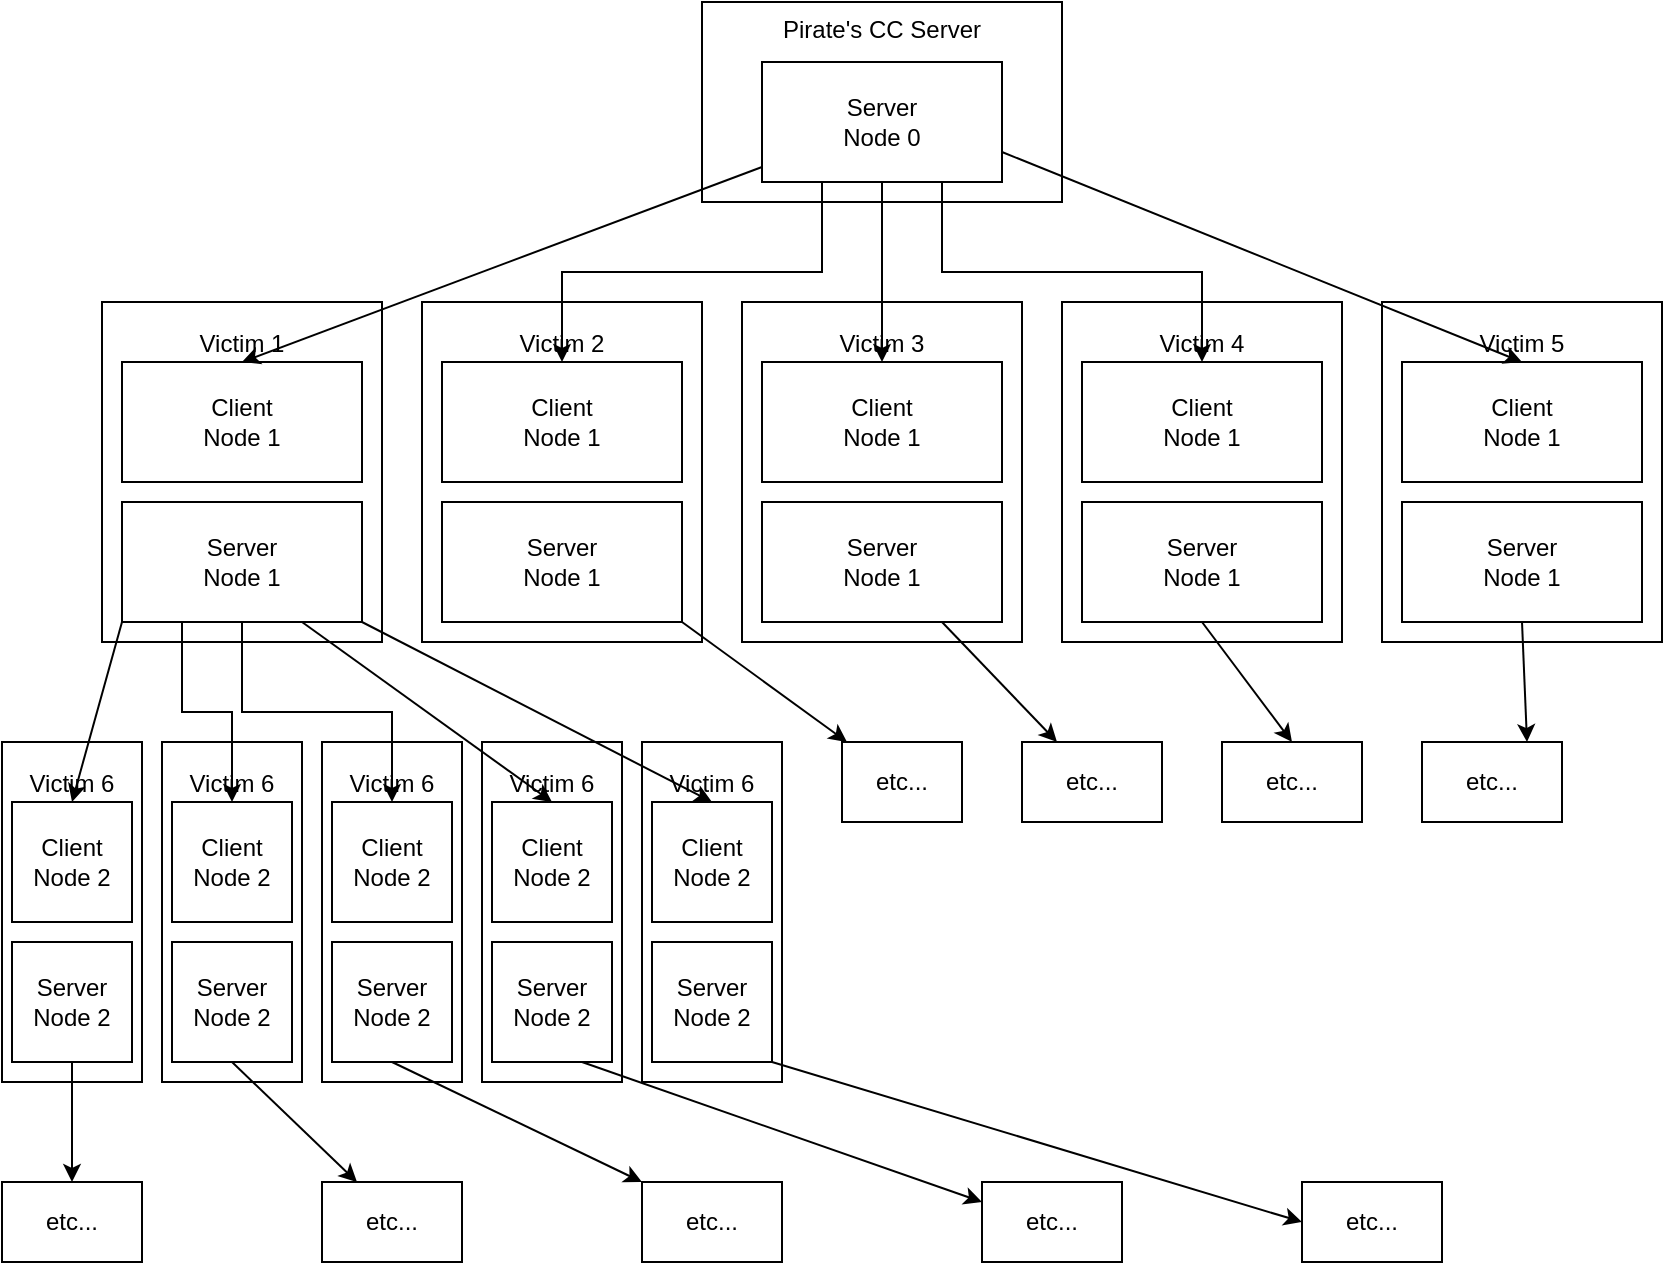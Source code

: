 <mxfile version="24.2.5" type="device">
  <diagram name="Page-1" id="4bZNH5fqXUihEuGH9DZ9">
    <mxGraphModel dx="1113" dy="581" grid="1" gridSize="10" guides="1" tooltips="1" connect="1" arrows="1" fold="1" page="1" pageScale="1" pageWidth="850" pageHeight="1100" math="0" shadow="0">
      <root>
        <mxCell id="0" />
        <mxCell id="1" parent="0" />
        <mxCell id="KkzaRJc-Y2wqKAdUkZ55-12" value="" style="group" vertex="1" connectable="0" parent="1">
          <mxGeometry x="60" y="170" width="140" height="170" as="geometry" />
        </mxCell>
        <mxCell id="KkzaRJc-Y2wqKAdUkZ55-9" value="&lt;div&gt;Victim 1&lt;/div&gt;&lt;div&gt;&lt;br&gt;&lt;/div&gt;&lt;div&gt;&lt;br&gt;&lt;/div&gt;&lt;div&gt;&lt;br&gt;&lt;/div&gt;&lt;div&gt;&lt;br&gt;&lt;/div&gt;&lt;div&gt;&lt;br&gt;&lt;/div&gt;&lt;div&gt;&lt;br&gt;&lt;/div&gt;&lt;div&gt;&lt;br&gt;&lt;/div&gt;&lt;div&gt;&lt;br&gt;&lt;/div&gt;&lt;div&gt;&lt;br&gt;&lt;/div&gt;" style="rounded=0;whiteSpace=wrap;html=1;" vertex="1" parent="KkzaRJc-Y2wqKAdUkZ55-12">
          <mxGeometry width="140" height="170" as="geometry" />
        </mxCell>
        <mxCell id="KkzaRJc-Y2wqKAdUkZ55-2" value="&lt;div&gt;Client&lt;/div&gt;&lt;div&gt;Node 1&lt;br&gt;&lt;/div&gt;" style="rounded=0;whiteSpace=wrap;html=1;" vertex="1" parent="KkzaRJc-Y2wqKAdUkZ55-12">
          <mxGeometry x="10" y="30" width="120" height="60" as="geometry" />
        </mxCell>
        <mxCell id="KkzaRJc-Y2wqKAdUkZ55-11" value="&lt;div&gt;Server&lt;br&gt;&lt;/div&gt;&lt;div&gt;Node 1&lt;br&gt;&lt;/div&gt;" style="rounded=0;whiteSpace=wrap;html=1;" vertex="1" parent="KkzaRJc-Y2wqKAdUkZ55-12">
          <mxGeometry x="10" y="100" width="120" height="60" as="geometry" />
        </mxCell>
        <mxCell id="KkzaRJc-Y2wqKAdUkZ55-13" value="" style="group" vertex="1" connectable="0" parent="1">
          <mxGeometry x="220" y="170" width="140" height="170" as="geometry" />
        </mxCell>
        <mxCell id="KkzaRJc-Y2wqKAdUkZ55-14" value="&lt;div&gt;Victim 2&lt;br&gt;&lt;/div&gt;&lt;div&gt;&lt;br&gt;&lt;/div&gt;&lt;div&gt;&lt;br&gt;&lt;/div&gt;&lt;div&gt;&lt;br&gt;&lt;/div&gt;&lt;div&gt;&lt;br&gt;&lt;/div&gt;&lt;div&gt;&lt;br&gt;&lt;/div&gt;&lt;div&gt;&lt;br&gt;&lt;/div&gt;&lt;div&gt;&lt;br&gt;&lt;/div&gt;&lt;div&gt;&lt;br&gt;&lt;/div&gt;&lt;div&gt;&lt;br&gt;&lt;/div&gt;" style="rounded=0;whiteSpace=wrap;html=1;" vertex="1" parent="KkzaRJc-Y2wqKAdUkZ55-13">
          <mxGeometry width="140" height="170" as="geometry" />
        </mxCell>
        <mxCell id="KkzaRJc-Y2wqKAdUkZ55-15" value="&lt;div&gt;Client&lt;/div&gt;&lt;div&gt;Node 1&lt;br&gt;&lt;/div&gt;" style="rounded=0;whiteSpace=wrap;html=1;" vertex="1" parent="KkzaRJc-Y2wqKAdUkZ55-13">
          <mxGeometry x="10" y="30" width="120" height="60" as="geometry" />
        </mxCell>
        <mxCell id="KkzaRJc-Y2wqKAdUkZ55-16" value="&lt;div&gt;Server&lt;br&gt;&lt;/div&gt;&lt;div&gt;Node 1&lt;br&gt;&lt;/div&gt;" style="rounded=0;whiteSpace=wrap;html=1;" vertex="1" parent="KkzaRJc-Y2wqKAdUkZ55-13">
          <mxGeometry x="10" y="100" width="120" height="60" as="geometry" />
        </mxCell>
        <mxCell id="KkzaRJc-Y2wqKAdUkZ55-17" value="" style="group" vertex="1" connectable="0" parent="1">
          <mxGeometry x="380" y="170" width="140" height="170" as="geometry" />
        </mxCell>
        <mxCell id="KkzaRJc-Y2wqKAdUkZ55-18" value="&lt;div&gt;Victim 3&lt;br&gt;&lt;/div&gt;&lt;div&gt;&lt;br&gt;&lt;/div&gt;&lt;div&gt;&lt;br&gt;&lt;/div&gt;&lt;div&gt;&lt;br&gt;&lt;/div&gt;&lt;div&gt;&lt;br&gt;&lt;/div&gt;&lt;div&gt;&lt;br&gt;&lt;/div&gt;&lt;div&gt;&lt;br&gt;&lt;/div&gt;&lt;div&gt;&lt;br&gt;&lt;/div&gt;&lt;div&gt;&lt;br&gt;&lt;/div&gt;&lt;div&gt;&lt;br&gt;&lt;/div&gt;" style="rounded=0;whiteSpace=wrap;html=1;" vertex="1" parent="KkzaRJc-Y2wqKAdUkZ55-17">
          <mxGeometry width="140" height="170" as="geometry" />
        </mxCell>
        <mxCell id="KkzaRJc-Y2wqKAdUkZ55-19" value="&lt;div&gt;Client&lt;/div&gt;&lt;div&gt;Node 1&lt;br&gt;&lt;/div&gt;" style="rounded=0;whiteSpace=wrap;html=1;" vertex="1" parent="KkzaRJc-Y2wqKAdUkZ55-17">
          <mxGeometry x="10" y="30" width="120" height="60" as="geometry" />
        </mxCell>
        <mxCell id="KkzaRJc-Y2wqKAdUkZ55-20" value="&lt;div&gt;Server&lt;br&gt;&lt;/div&gt;&lt;div&gt;Node 1&lt;br&gt;&lt;/div&gt;" style="rounded=0;whiteSpace=wrap;html=1;" vertex="1" parent="KkzaRJc-Y2wqKAdUkZ55-17">
          <mxGeometry x="10" y="100" width="120" height="60" as="geometry" />
        </mxCell>
        <mxCell id="KkzaRJc-Y2wqKAdUkZ55-21" value="" style="group" vertex="1" connectable="0" parent="1">
          <mxGeometry x="540" y="170" width="140" height="170" as="geometry" />
        </mxCell>
        <mxCell id="KkzaRJc-Y2wqKAdUkZ55-22" value="&lt;div&gt;Victim 4&lt;br&gt;&lt;/div&gt;&lt;div&gt;&lt;br&gt;&lt;/div&gt;&lt;div&gt;&lt;br&gt;&lt;/div&gt;&lt;div&gt;&lt;br&gt;&lt;/div&gt;&lt;div&gt;&lt;br&gt;&lt;/div&gt;&lt;div&gt;&lt;br&gt;&lt;/div&gt;&lt;div&gt;&lt;br&gt;&lt;/div&gt;&lt;div&gt;&lt;br&gt;&lt;/div&gt;&lt;div&gt;&lt;br&gt;&lt;/div&gt;&lt;div&gt;&lt;br&gt;&lt;/div&gt;" style="rounded=0;whiteSpace=wrap;html=1;" vertex="1" parent="KkzaRJc-Y2wqKAdUkZ55-21">
          <mxGeometry width="140" height="170" as="geometry" />
        </mxCell>
        <mxCell id="KkzaRJc-Y2wqKAdUkZ55-23" value="&lt;div&gt;Client&lt;/div&gt;&lt;div&gt;Node 1&lt;br&gt;&lt;/div&gt;" style="rounded=0;whiteSpace=wrap;html=1;" vertex="1" parent="KkzaRJc-Y2wqKAdUkZ55-21">
          <mxGeometry x="10" y="30" width="120" height="60" as="geometry" />
        </mxCell>
        <mxCell id="KkzaRJc-Y2wqKAdUkZ55-24" value="&lt;div&gt;Server&lt;br&gt;&lt;/div&gt;&lt;div&gt;Node 1&lt;br&gt;&lt;/div&gt;" style="rounded=0;whiteSpace=wrap;html=1;" vertex="1" parent="KkzaRJc-Y2wqKAdUkZ55-21">
          <mxGeometry x="10" y="100" width="120" height="60" as="geometry" />
        </mxCell>
        <mxCell id="KkzaRJc-Y2wqKAdUkZ55-26" value="" style="group" vertex="1" connectable="0" parent="1">
          <mxGeometry x="700" y="170" width="140" height="170" as="geometry" />
        </mxCell>
        <mxCell id="KkzaRJc-Y2wqKAdUkZ55-27" value="&lt;div&gt;Victim 5&lt;br&gt;&lt;/div&gt;&lt;div&gt;&lt;br&gt;&lt;/div&gt;&lt;div&gt;&lt;br&gt;&lt;/div&gt;&lt;div&gt;&lt;br&gt;&lt;/div&gt;&lt;div&gt;&lt;br&gt;&lt;/div&gt;&lt;div&gt;&lt;br&gt;&lt;/div&gt;&lt;div&gt;&lt;br&gt;&lt;/div&gt;&lt;div&gt;&lt;br&gt;&lt;/div&gt;&lt;div&gt;&lt;br&gt;&lt;/div&gt;&lt;div&gt;&lt;br&gt;&lt;/div&gt;" style="rounded=0;whiteSpace=wrap;html=1;" vertex="1" parent="KkzaRJc-Y2wqKAdUkZ55-26">
          <mxGeometry width="140" height="170" as="geometry" />
        </mxCell>
        <mxCell id="KkzaRJc-Y2wqKAdUkZ55-28" value="&lt;div&gt;Client&lt;/div&gt;&lt;div&gt;Node 1&lt;br&gt;&lt;/div&gt;" style="rounded=0;whiteSpace=wrap;html=1;" vertex="1" parent="KkzaRJc-Y2wqKAdUkZ55-26">
          <mxGeometry x="10" y="30" width="120" height="60" as="geometry" />
        </mxCell>
        <mxCell id="KkzaRJc-Y2wqKAdUkZ55-29" value="&lt;div&gt;Server&lt;br&gt;&lt;/div&gt;&lt;div&gt;Node 1&lt;br&gt;&lt;/div&gt;" style="rounded=0;whiteSpace=wrap;html=1;" vertex="1" parent="KkzaRJc-Y2wqKAdUkZ55-26">
          <mxGeometry x="10" y="100" width="120" height="60" as="geometry" />
        </mxCell>
        <mxCell id="KkzaRJc-Y2wqKAdUkZ55-30" value="" style="group" vertex="1" connectable="0" parent="1">
          <mxGeometry x="360" y="20" width="180" height="100" as="geometry" />
        </mxCell>
        <mxCell id="KkzaRJc-Y2wqKAdUkZ55-7" value="Pirate&#39;s CC Server&lt;br&gt;&lt;div&gt;&lt;br&gt;&lt;/div&gt;&lt;div&gt;&lt;br&gt;&lt;/div&gt;&lt;div&gt;&lt;br&gt;&lt;/div&gt;&lt;div&gt;&lt;br&gt;&lt;/div&gt;&lt;div&gt;&lt;br&gt;&lt;/div&gt;" style="rounded=0;whiteSpace=wrap;html=1;" vertex="1" parent="KkzaRJc-Y2wqKAdUkZ55-30">
          <mxGeometry width="180" height="100" as="geometry" />
        </mxCell>
        <mxCell id="KkzaRJc-Y2wqKAdUkZ55-1" value="&lt;div&gt;Server&lt;/div&gt;&lt;div&gt;Node 0&lt;br&gt;&lt;/div&gt;" style="rounded=0;whiteSpace=wrap;html=1;" vertex="1" parent="KkzaRJc-Y2wqKAdUkZ55-30">
          <mxGeometry x="30" y="30" width="120" height="60" as="geometry" />
        </mxCell>
        <mxCell id="KkzaRJc-Y2wqKAdUkZ55-31" value="" style="endArrow=classic;html=1;rounded=0;entryX=0.5;entryY=0;entryDx=0;entryDy=0;" edge="1" parent="1" source="KkzaRJc-Y2wqKAdUkZ55-1" target="KkzaRJc-Y2wqKAdUkZ55-2">
          <mxGeometry width="50" height="50" relative="1" as="geometry">
            <mxPoint x="400" y="320" as="sourcePoint" />
            <mxPoint x="450" y="270" as="targetPoint" />
          </mxGeometry>
        </mxCell>
        <mxCell id="KkzaRJc-Y2wqKAdUkZ55-32" style="edgeStyle=orthogonalEdgeStyle;rounded=0;orthogonalLoop=1;jettySize=auto;html=1;exitX=0.25;exitY=1;exitDx=0;exitDy=0;" edge="1" parent="1" source="KkzaRJc-Y2wqKAdUkZ55-1" target="KkzaRJc-Y2wqKAdUkZ55-15">
          <mxGeometry relative="1" as="geometry" />
        </mxCell>
        <mxCell id="KkzaRJc-Y2wqKAdUkZ55-33" style="edgeStyle=orthogonalEdgeStyle;rounded=0;orthogonalLoop=1;jettySize=auto;html=1;exitX=0.5;exitY=1;exitDx=0;exitDy=0;" edge="1" parent="1" source="KkzaRJc-Y2wqKAdUkZ55-1" target="KkzaRJc-Y2wqKAdUkZ55-19">
          <mxGeometry relative="1" as="geometry" />
        </mxCell>
        <mxCell id="KkzaRJc-Y2wqKAdUkZ55-34" style="edgeStyle=orthogonalEdgeStyle;rounded=0;orthogonalLoop=1;jettySize=auto;html=1;exitX=0.75;exitY=1;exitDx=0;exitDy=0;" edge="1" parent="1" source="KkzaRJc-Y2wqKAdUkZ55-1" target="KkzaRJc-Y2wqKAdUkZ55-23">
          <mxGeometry relative="1" as="geometry" />
        </mxCell>
        <mxCell id="KkzaRJc-Y2wqKAdUkZ55-35" value="" style="endArrow=classic;html=1;rounded=0;entryX=0.5;entryY=0;entryDx=0;entryDy=0;exitX=1;exitY=0.75;exitDx=0;exitDy=0;" edge="1" parent="1" source="KkzaRJc-Y2wqKAdUkZ55-1" target="KkzaRJc-Y2wqKAdUkZ55-28">
          <mxGeometry width="50" height="50" relative="1" as="geometry">
            <mxPoint x="400" y="320" as="sourcePoint" />
            <mxPoint x="450" y="270" as="targetPoint" />
          </mxGeometry>
        </mxCell>
        <mxCell id="KkzaRJc-Y2wqKAdUkZ55-36" value="" style="group" vertex="1" connectable="0" parent="1">
          <mxGeometry x="10" y="390" width="70" height="170" as="geometry" />
        </mxCell>
        <mxCell id="KkzaRJc-Y2wqKAdUkZ55-37" value="&lt;div&gt;Victim 6&lt;br&gt;&lt;/div&gt;&lt;div&gt;&lt;br&gt;&lt;/div&gt;&lt;div&gt;&lt;br&gt;&lt;/div&gt;&lt;div&gt;&lt;br&gt;&lt;/div&gt;&lt;div&gt;&lt;br&gt;&lt;/div&gt;&lt;div&gt;&lt;br&gt;&lt;/div&gt;&lt;div&gt;&lt;br&gt;&lt;/div&gt;&lt;div&gt;&lt;br&gt;&lt;/div&gt;&lt;div&gt;&lt;br&gt;&lt;/div&gt;&lt;div&gt;&lt;br&gt;&lt;/div&gt;" style="rounded=0;whiteSpace=wrap;html=1;" vertex="1" parent="KkzaRJc-Y2wqKAdUkZ55-36">
          <mxGeometry width="70" height="170" as="geometry" />
        </mxCell>
        <mxCell id="KkzaRJc-Y2wqKAdUkZ55-38" value="&lt;div&gt;Client&lt;/div&gt;&lt;div&gt;Node 2&lt;br&gt;&lt;/div&gt;" style="rounded=0;whiteSpace=wrap;html=1;" vertex="1" parent="KkzaRJc-Y2wqKAdUkZ55-36">
          <mxGeometry x="5" y="30" width="60.0" height="60" as="geometry" />
        </mxCell>
        <mxCell id="KkzaRJc-Y2wqKAdUkZ55-39" value="&lt;div&gt;Server&lt;br&gt;&lt;/div&gt;&lt;div&gt;Node 2&lt;br&gt;&lt;/div&gt;" style="rounded=0;whiteSpace=wrap;html=1;" vertex="1" parent="KkzaRJc-Y2wqKAdUkZ55-36">
          <mxGeometry x="5" y="100" width="60.0" height="60" as="geometry" />
        </mxCell>
        <mxCell id="KkzaRJc-Y2wqKAdUkZ55-40" value="" style="group" vertex="1" connectable="0" parent="1">
          <mxGeometry x="90" y="390" width="70" height="170" as="geometry" />
        </mxCell>
        <mxCell id="KkzaRJc-Y2wqKAdUkZ55-41" value="&lt;div&gt;Victim 6&lt;br&gt;&lt;/div&gt;&lt;div&gt;&lt;br&gt;&lt;/div&gt;&lt;div&gt;&lt;br&gt;&lt;/div&gt;&lt;div&gt;&lt;br&gt;&lt;/div&gt;&lt;div&gt;&lt;br&gt;&lt;/div&gt;&lt;div&gt;&lt;br&gt;&lt;/div&gt;&lt;div&gt;&lt;br&gt;&lt;/div&gt;&lt;div&gt;&lt;br&gt;&lt;/div&gt;&lt;div&gt;&lt;br&gt;&lt;/div&gt;&lt;div&gt;&lt;br&gt;&lt;/div&gt;" style="rounded=0;whiteSpace=wrap;html=1;" vertex="1" parent="KkzaRJc-Y2wqKAdUkZ55-40">
          <mxGeometry width="70" height="170" as="geometry" />
        </mxCell>
        <mxCell id="KkzaRJc-Y2wqKAdUkZ55-42" value="&lt;div&gt;Client&lt;/div&gt;&lt;div&gt;Node 2&lt;br&gt;&lt;/div&gt;" style="rounded=0;whiteSpace=wrap;html=1;" vertex="1" parent="KkzaRJc-Y2wqKAdUkZ55-40">
          <mxGeometry x="5" y="30" width="60.0" height="60" as="geometry" />
        </mxCell>
        <mxCell id="KkzaRJc-Y2wqKAdUkZ55-43" value="&lt;div&gt;Server&lt;br&gt;&lt;/div&gt;&lt;div&gt;Node 2&lt;br&gt;&lt;/div&gt;" style="rounded=0;whiteSpace=wrap;html=1;" vertex="1" parent="KkzaRJc-Y2wqKAdUkZ55-40">
          <mxGeometry x="5" y="100" width="60.0" height="60" as="geometry" />
        </mxCell>
        <mxCell id="KkzaRJc-Y2wqKAdUkZ55-44" value="" style="group" vertex="1" connectable="0" parent="1">
          <mxGeometry x="170" y="390" width="70" height="170" as="geometry" />
        </mxCell>
        <mxCell id="KkzaRJc-Y2wqKAdUkZ55-45" value="&lt;div&gt;Victim 6&lt;br&gt;&lt;/div&gt;&lt;div&gt;&lt;br&gt;&lt;/div&gt;&lt;div&gt;&lt;br&gt;&lt;/div&gt;&lt;div&gt;&lt;br&gt;&lt;/div&gt;&lt;div&gt;&lt;br&gt;&lt;/div&gt;&lt;div&gt;&lt;br&gt;&lt;/div&gt;&lt;div&gt;&lt;br&gt;&lt;/div&gt;&lt;div&gt;&lt;br&gt;&lt;/div&gt;&lt;div&gt;&lt;br&gt;&lt;/div&gt;&lt;div&gt;&lt;br&gt;&lt;/div&gt;" style="rounded=0;whiteSpace=wrap;html=1;" vertex="1" parent="KkzaRJc-Y2wqKAdUkZ55-44">
          <mxGeometry width="70" height="170" as="geometry" />
        </mxCell>
        <mxCell id="KkzaRJc-Y2wqKAdUkZ55-46" value="&lt;div&gt;Client&lt;/div&gt;&lt;div&gt;Node 2&lt;br&gt;&lt;/div&gt;" style="rounded=0;whiteSpace=wrap;html=1;" vertex="1" parent="KkzaRJc-Y2wqKAdUkZ55-44">
          <mxGeometry x="5" y="30" width="60.0" height="60" as="geometry" />
        </mxCell>
        <mxCell id="KkzaRJc-Y2wqKAdUkZ55-47" value="&lt;div&gt;Server&lt;br&gt;&lt;/div&gt;&lt;div&gt;Node 2&lt;br&gt;&lt;/div&gt;" style="rounded=0;whiteSpace=wrap;html=1;" vertex="1" parent="KkzaRJc-Y2wqKAdUkZ55-44">
          <mxGeometry x="5" y="100" width="60.0" height="60" as="geometry" />
        </mxCell>
        <mxCell id="KkzaRJc-Y2wqKAdUkZ55-48" value="" style="group" vertex="1" connectable="0" parent="1">
          <mxGeometry x="250" y="390" width="70" height="170" as="geometry" />
        </mxCell>
        <mxCell id="KkzaRJc-Y2wqKAdUkZ55-49" value="&lt;div&gt;Victim 6&lt;br&gt;&lt;/div&gt;&lt;div&gt;&lt;br&gt;&lt;/div&gt;&lt;div&gt;&lt;br&gt;&lt;/div&gt;&lt;div&gt;&lt;br&gt;&lt;/div&gt;&lt;div&gt;&lt;br&gt;&lt;/div&gt;&lt;div&gt;&lt;br&gt;&lt;/div&gt;&lt;div&gt;&lt;br&gt;&lt;/div&gt;&lt;div&gt;&lt;br&gt;&lt;/div&gt;&lt;div&gt;&lt;br&gt;&lt;/div&gt;&lt;div&gt;&lt;br&gt;&lt;/div&gt;" style="rounded=0;whiteSpace=wrap;html=1;" vertex="1" parent="KkzaRJc-Y2wqKAdUkZ55-48">
          <mxGeometry width="70" height="170" as="geometry" />
        </mxCell>
        <mxCell id="KkzaRJc-Y2wqKAdUkZ55-50" value="&lt;div&gt;Client&lt;/div&gt;&lt;div&gt;Node 2&lt;br&gt;&lt;/div&gt;" style="rounded=0;whiteSpace=wrap;html=1;" vertex="1" parent="KkzaRJc-Y2wqKAdUkZ55-48">
          <mxGeometry x="5" y="30" width="60.0" height="60" as="geometry" />
        </mxCell>
        <mxCell id="KkzaRJc-Y2wqKAdUkZ55-51" value="&lt;div&gt;Server&lt;br&gt;&lt;/div&gt;&lt;div&gt;Node 2&lt;br&gt;&lt;/div&gt;" style="rounded=0;whiteSpace=wrap;html=1;" vertex="1" parent="KkzaRJc-Y2wqKAdUkZ55-48">
          <mxGeometry x="5" y="100" width="60.0" height="60" as="geometry" />
        </mxCell>
        <mxCell id="KkzaRJc-Y2wqKAdUkZ55-52" value="" style="group" vertex="1" connectable="0" parent="1">
          <mxGeometry x="330" y="390" width="70" height="170" as="geometry" />
        </mxCell>
        <mxCell id="KkzaRJc-Y2wqKAdUkZ55-53" value="&lt;div&gt;Victim 6&lt;br&gt;&lt;/div&gt;&lt;div&gt;&lt;br&gt;&lt;/div&gt;&lt;div&gt;&lt;br&gt;&lt;/div&gt;&lt;div&gt;&lt;br&gt;&lt;/div&gt;&lt;div&gt;&lt;br&gt;&lt;/div&gt;&lt;div&gt;&lt;br&gt;&lt;/div&gt;&lt;div&gt;&lt;br&gt;&lt;/div&gt;&lt;div&gt;&lt;br&gt;&lt;/div&gt;&lt;div&gt;&lt;br&gt;&lt;/div&gt;&lt;div&gt;&lt;br&gt;&lt;/div&gt;" style="rounded=0;whiteSpace=wrap;html=1;" vertex="1" parent="KkzaRJc-Y2wqKAdUkZ55-52">
          <mxGeometry width="70" height="170" as="geometry" />
        </mxCell>
        <mxCell id="KkzaRJc-Y2wqKAdUkZ55-54" value="&lt;div&gt;Client&lt;/div&gt;&lt;div&gt;Node 2&lt;br&gt;&lt;/div&gt;" style="rounded=0;whiteSpace=wrap;html=1;" vertex="1" parent="KkzaRJc-Y2wqKAdUkZ55-52">
          <mxGeometry x="5" y="30" width="60.0" height="60" as="geometry" />
        </mxCell>
        <mxCell id="KkzaRJc-Y2wqKAdUkZ55-55" value="&lt;div&gt;Server&lt;br&gt;&lt;/div&gt;&lt;div&gt;Node 2&lt;br&gt;&lt;/div&gt;" style="rounded=0;whiteSpace=wrap;html=1;" vertex="1" parent="KkzaRJc-Y2wqKAdUkZ55-52">
          <mxGeometry x="5" y="100" width="60.0" height="60" as="geometry" />
        </mxCell>
        <mxCell id="KkzaRJc-Y2wqKAdUkZ55-56" value="" style="endArrow=classic;html=1;rounded=0;exitX=0;exitY=1;exitDx=0;exitDy=0;entryX=0.5;entryY=0;entryDx=0;entryDy=0;" edge="1" parent="1" source="KkzaRJc-Y2wqKAdUkZ55-11" target="KkzaRJc-Y2wqKAdUkZ55-38">
          <mxGeometry width="50" height="50" relative="1" as="geometry">
            <mxPoint x="350" y="360" as="sourcePoint" />
            <mxPoint x="400" y="310" as="targetPoint" />
          </mxGeometry>
        </mxCell>
        <mxCell id="KkzaRJc-Y2wqKAdUkZ55-57" value="" style="endArrow=classic;html=1;rounded=0;exitX=1;exitY=1;exitDx=0;exitDy=0;entryX=0.5;entryY=0;entryDx=0;entryDy=0;" edge="1" parent="1" source="KkzaRJc-Y2wqKAdUkZ55-11" target="KkzaRJc-Y2wqKAdUkZ55-54">
          <mxGeometry width="50" height="50" relative="1" as="geometry">
            <mxPoint x="350" y="360" as="sourcePoint" />
            <mxPoint x="400" y="310" as="targetPoint" />
          </mxGeometry>
        </mxCell>
        <mxCell id="KkzaRJc-Y2wqKAdUkZ55-58" style="edgeStyle=orthogonalEdgeStyle;rounded=0;orthogonalLoop=1;jettySize=auto;html=1;exitX=0.25;exitY=1;exitDx=0;exitDy=0;" edge="1" parent="1" source="KkzaRJc-Y2wqKAdUkZ55-11" target="KkzaRJc-Y2wqKAdUkZ55-42">
          <mxGeometry relative="1" as="geometry" />
        </mxCell>
        <mxCell id="KkzaRJc-Y2wqKAdUkZ55-59" style="edgeStyle=orthogonalEdgeStyle;rounded=0;orthogonalLoop=1;jettySize=auto;html=1;exitX=0.5;exitY=1;exitDx=0;exitDy=0;" edge="1" parent="1" source="KkzaRJc-Y2wqKAdUkZ55-11" target="KkzaRJc-Y2wqKAdUkZ55-46">
          <mxGeometry relative="1" as="geometry" />
        </mxCell>
        <mxCell id="KkzaRJc-Y2wqKAdUkZ55-61" value="" style="endArrow=classic;html=1;rounded=0;exitX=0.75;exitY=1;exitDx=0;exitDy=0;entryX=0.5;entryY=0;entryDx=0;entryDy=0;" edge="1" parent="1" source="KkzaRJc-Y2wqKAdUkZ55-11" target="KkzaRJc-Y2wqKAdUkZ55-50">
          <mxGeometry width="50" height="50" relative="1" as="geometry">
            <mxPoint x="350" y="360" as="sourcePoint" />
            <mxPoint x="400" y="310" as="targetPoint" />
          </mxGeometry>
        </mxCell>
        <mxCell id="KkzaRJc-Y2wqKAdUkZ55-62" value="etc..." style="rounded=0;whiteSpace=wrap;html=1;" vertex="1" parent="1">
          <mxGeometry x="430" y="390" width="60" height="40" as="geometry" />
        </mxCell>
        <mxCell id="KkzaRJc-Y2wqKAdUkZ55-63" value="" style="endArrow=classic;html=1;rounded=0;exitX=1;exitY=1;exitDx=0;exitDy=0;" edge="1" parent="1" source="KkzaRJc-Y2wqKAdUkZ55-16" target="KkzaRJc-Y2wqKAdUkZ55-62">
          <mxGeometry width="50" height="50" relative="1" as="geometry">
            <mxPoint x="350" y="360" as="sourcePoint" />
            <mxPoint x="400" y="310" as="targetPoint" />
          </mxGeometry>
        </mxCell>
        <mxCell id="KkzaRJc-Y2wqKAdUkZ55-64" value="etc..." style="rounded=0;whiteSpace=wrap;html=1;" vertex="1" parent="1">
          <mxGeometry x="520" y="390" width="70" height="40" as="geometry" />
        </mxCell>
        <mxCell id="KkzaRJc-Y2wqKAdUkZ55-65" value="etc..." style="rounded=0;whiteSpace=wrap;html=1;" vertex="1" parent="1">
          <mxGeometry x="620" y="390" width="70" height="40" as="geometry" />
        </mxCell>
        <mxCell id="KkzaRJc-Y2wqKAdUkZ55-66" value="etc..." style="rounded=0;whiteSpace=wrap;html=1;" vertex="1" parent="1">
          <mxGeometry x="720" y="390" width="70" height="40" as="geometry" />
        </mxCell>
        <mxCell id="KkzaRJc-Y2wqKAdUkZ55-67" value="" style="endArrow=classic;html=1;rounded=0;exitX=0.75;exitY=1;exitDx=0;exitDy=0;entryX=0.25;entryY=0;entryDx=0;entryDy=0;" edge="1" parent="1" source="KkzaRJc-Y2wqKAdUkZ55-20" target="KkzaRJc-Y2wqKAdUkZ55-64">
          <mxGeometry width="50" height="50" relative="1" as="geometry">
            <mxPoint x="350" y="360" as="sourcePoint" />
            <mxPoint x="400" y="310" as="targetPoint" />
          </mxGeometry>
        </mxCell>
        <mxCell id="KkzaRJc-Y2wqKAdUkZ55-68" value="" style="endArrow=classic;html=1;rounded=0;exitX=0.5;exitY=1;exitDx=0;exitDy=0;entryX=0.5;entryY=0;entryDx=0;entryDy=0;" edge="1" parent="1" source="KkzaRJc-Y2wqKAdUkZ55-24" target="KkzaRJc-Y2wqKAdUkZ55-65">
          <mxGeometry width="50" height="50" relative="1" as="geometry">
            <mxPoint x="350" y="360" as="sourcePoint" />
            <mxPoint x="400" y="310" as="targetPoint" />
          </mxGeometry>
        </mxCell>
        <mxCell id="KkzaRJc-Y2wqKAdUkZ55-69" value="" style="endArrow=classic;html=1;rounded=0;exitX=0.5;exitY=1;exitDx=0;exitDy=0;entryX=0.75;entryY=0;entryDx=0;entryDy=0;" edge="1" parent="1" source="KkzaRJc-Y2wqKAdUkZ55-29" target="KkzaRJc-Y2wqKAdUkZ55-66">
          <mxGeometry width="50" height="50" relative="1" as="geometry">
            <mxPoint x="350" y="360" as="sourcePoint" />
            <mxPoint x="400" y="310" as="targetPoint" />
          </mxGeometry>
        </mxCell>
        <mxCell id="KkzaRJc-Y2wqKAdUkZ55-72" value="etc..." style="rounded=0;whiteSpace=wrap;html=1;" vertex="1" parent="1">
          <mxGeometry x="10" y="610" width="70" height="40" as="geometry" />
        </mxCell>
        <mxCell id="KkzaRJc-Y2wqKAdUkZ55-73" value="etc..." style="rounded=0;whiteSpace=wrap;html=1;" vertex="1" parent="1">
          <mxGeometry x="170" y="610" width="70" height="40" as="geometry" />
        </mxCell>
        <mxCell id="KkzaRJc-Y2wqKAdUkZ55-74" value="etc..." style="rounded=0;whiteSpace=wrap;html=1;" vertex="1" parent="1">
          <mxGeometry x="330" y="610" width="70" height="40" as="geometry" />
        </mxCell>
        <mxCell id="KkzaRJc-Y2wqKAdUkZ55-75" value="etc..." style="rounded=0;whiteSpace=wrap;html=1;" vertex="1" parent="1">
          <mxGeometry x="500" y="610" width="70" height="40" as="geometry" />
        </mxCell>
        <mxCell id="KkzaRJc-Y2wqKAdUkZ55-76" value="etc..." style="rounded=0;whiteSpace=wrap;html=1;" vertex="1" parent="1">
          <mxGeometry x="660" y="610" width="70" height="40" as="geometry" />
        </mxCell>
        <mxCell id="KkzaRJc-Y2wqKAdUkZ55-77" value="" style="endArrow=classic;html=1;rounded=0;exitX=0.5;exitY=1;exitDx=0;exitDy=0;entryX=0.5;entryY=0;entryDx=0;entryDy=0;" edge="1" parent="1" source="KkzaRJc-Y2wqKAdUkZ55-39" target="KkzaRJc-Y2wqKAdUkZ55-72">
          <mxGeometry width="50" height="50" relative="1" as="geometry">
            <mxPoint x="350" y="610" as="sourcePoint" />
            <mxPoint x="400" y="560" as="targetPoint" />
          </mxGeometry>
        </mxCell>
        <mxCell id="KkzaRJc-Y2wqKAdUkZ55-78" value="" style="endArrow=classic;html=1;rounded=0;exitX=0.5;exitY=1;exitDx=0;exitDy=0;entryX=0.25;entryY=0;entryDx=0;entryDy=0;" edge="1" parent="1" source="KkzaRJc-Y2wqKAdUkZ55-43" target="KkzaRJc-Y2wqKAdUkZ55-73">
          <mxGeometry width="50" height="50" relative="1" as="geometry">
            <mxPoint x="350" y="610" as="sourcePoint" />
            <mxPoint x="400" y="560" as="targetPoint" />
          </mxGeometry>
        </mxCell>
        <mxCell id="KkzaRJc-Y2wqKAdUkZ55-79" value="" style="endArrow=classic;html=1;rounded=0;exitX=0.5;exitY=1;exitDx=0;exitDy=0;entryX=0;entryY=0;entryDx=0;entryDy=0;" edge="1" parent="1" source="KkzaRJc-Y2wqKAdUkZ55-47" target="KkzaRJc-Y2wqKAdUkZ55-74">
          <mxGeometry width="50" height="50" relative="1" as="geometry">
            <mxPoint x="350" y="610" as="sourcePoint" />
            <mxPoint x="400" y="560" as="targetPoint" />
          </mxGeometry>
        </mxCell>
        <mxCell id="KkzaRJc-Y2wqKAdUkZ55-80" value="" style="endArrow=classic;html=1;rounded=0;exitX=0.75;exitY=1;exitDx=0;exitDy=0;entryX=0;entryY=0.25;entryDx=0;entryDy=0;" edge="1" parent="1" source="KkzaRJc-Y2wqKAdUkZ55-51" target="KkzaRJc-Y2wqKAdUkZ55-75">
          <mxGeometry width="50" height="50" relative="1" as="geometry">
            <mxPoint x="350" y="610" as="sourcePoint" />
            <mxPoint x="400" y="560" as="targetPoint" />
          </mxGeometry>
        </mxCell>
        <mxCell id="KkzaRJc-Y2wqKAdUkZ55-81" value="" style="endArrow=classic;html=1;rounded=0;entryX=0;entryY=0.5;entryDx=0;entryDy=0;exitX=1;exitY=1;exitDx=0;exitDy=0;" edge="1" parent="1" source="KkzaRJc-Y2wqKAdUkZ55-55" target="KkzaRJc-Y2wqKAdUkZ55-76">
          <mxGeometry width="50" height="50" relative="1" as="geometry">
            <mxPoint x="350" y="610" as="sourcePoint" />
            <mxPoint x="400" y="560" as="targetPoint" />
          </mxGeometry>
        </mxCell>
      </root>
    </mxGraphModel>
  </diagram>
</mxfile>
